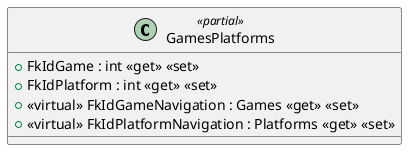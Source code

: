 @startuml
class GamesPlatforms <<partial>> {
    + FkIdGame : int <<get>> <<set>>
    + FkIdPlatform : int <<get>> <<set>>
    + <<virtual>> FkIdGameNavigation : Games <<get>> <<set>>
    + <<virtual>> FkIdPlatformNavigation : Platforms <<get>> <<set>>
}
@enduml

